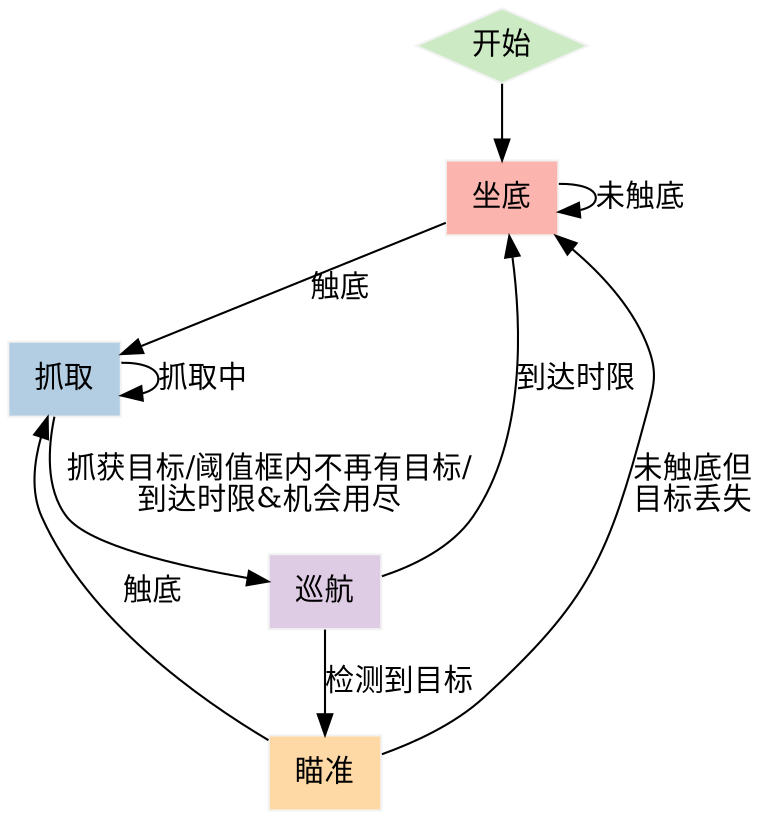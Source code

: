 digraph G {
  splines=spline
  node [shape=box colorscheme=pastel19 style="filled" color=9]

  l [label="坐底" fillcolor=1]
  g [label="抓取" fillcolor=2]
  c [label="巡航" fillcolor=4]
  a [label="瞄准" fillcolor=5]

  l -> l [label="未触底"]
  l -> g [label="触底"]
  g -> g [label="抓取中"]
  g -> c [label="抓获目标/阈值框内不再有目标/\n到达时限&机会用尽"]
  c -> l [label="到达时限"]
  c -> a [label="检测到目标"]
  a -> l [label="未触底但\n目标丢失"]
  a -> g [label="触底"]

  start [label="开始" shape=diamond fillcolor=3]
  start -> l
}
